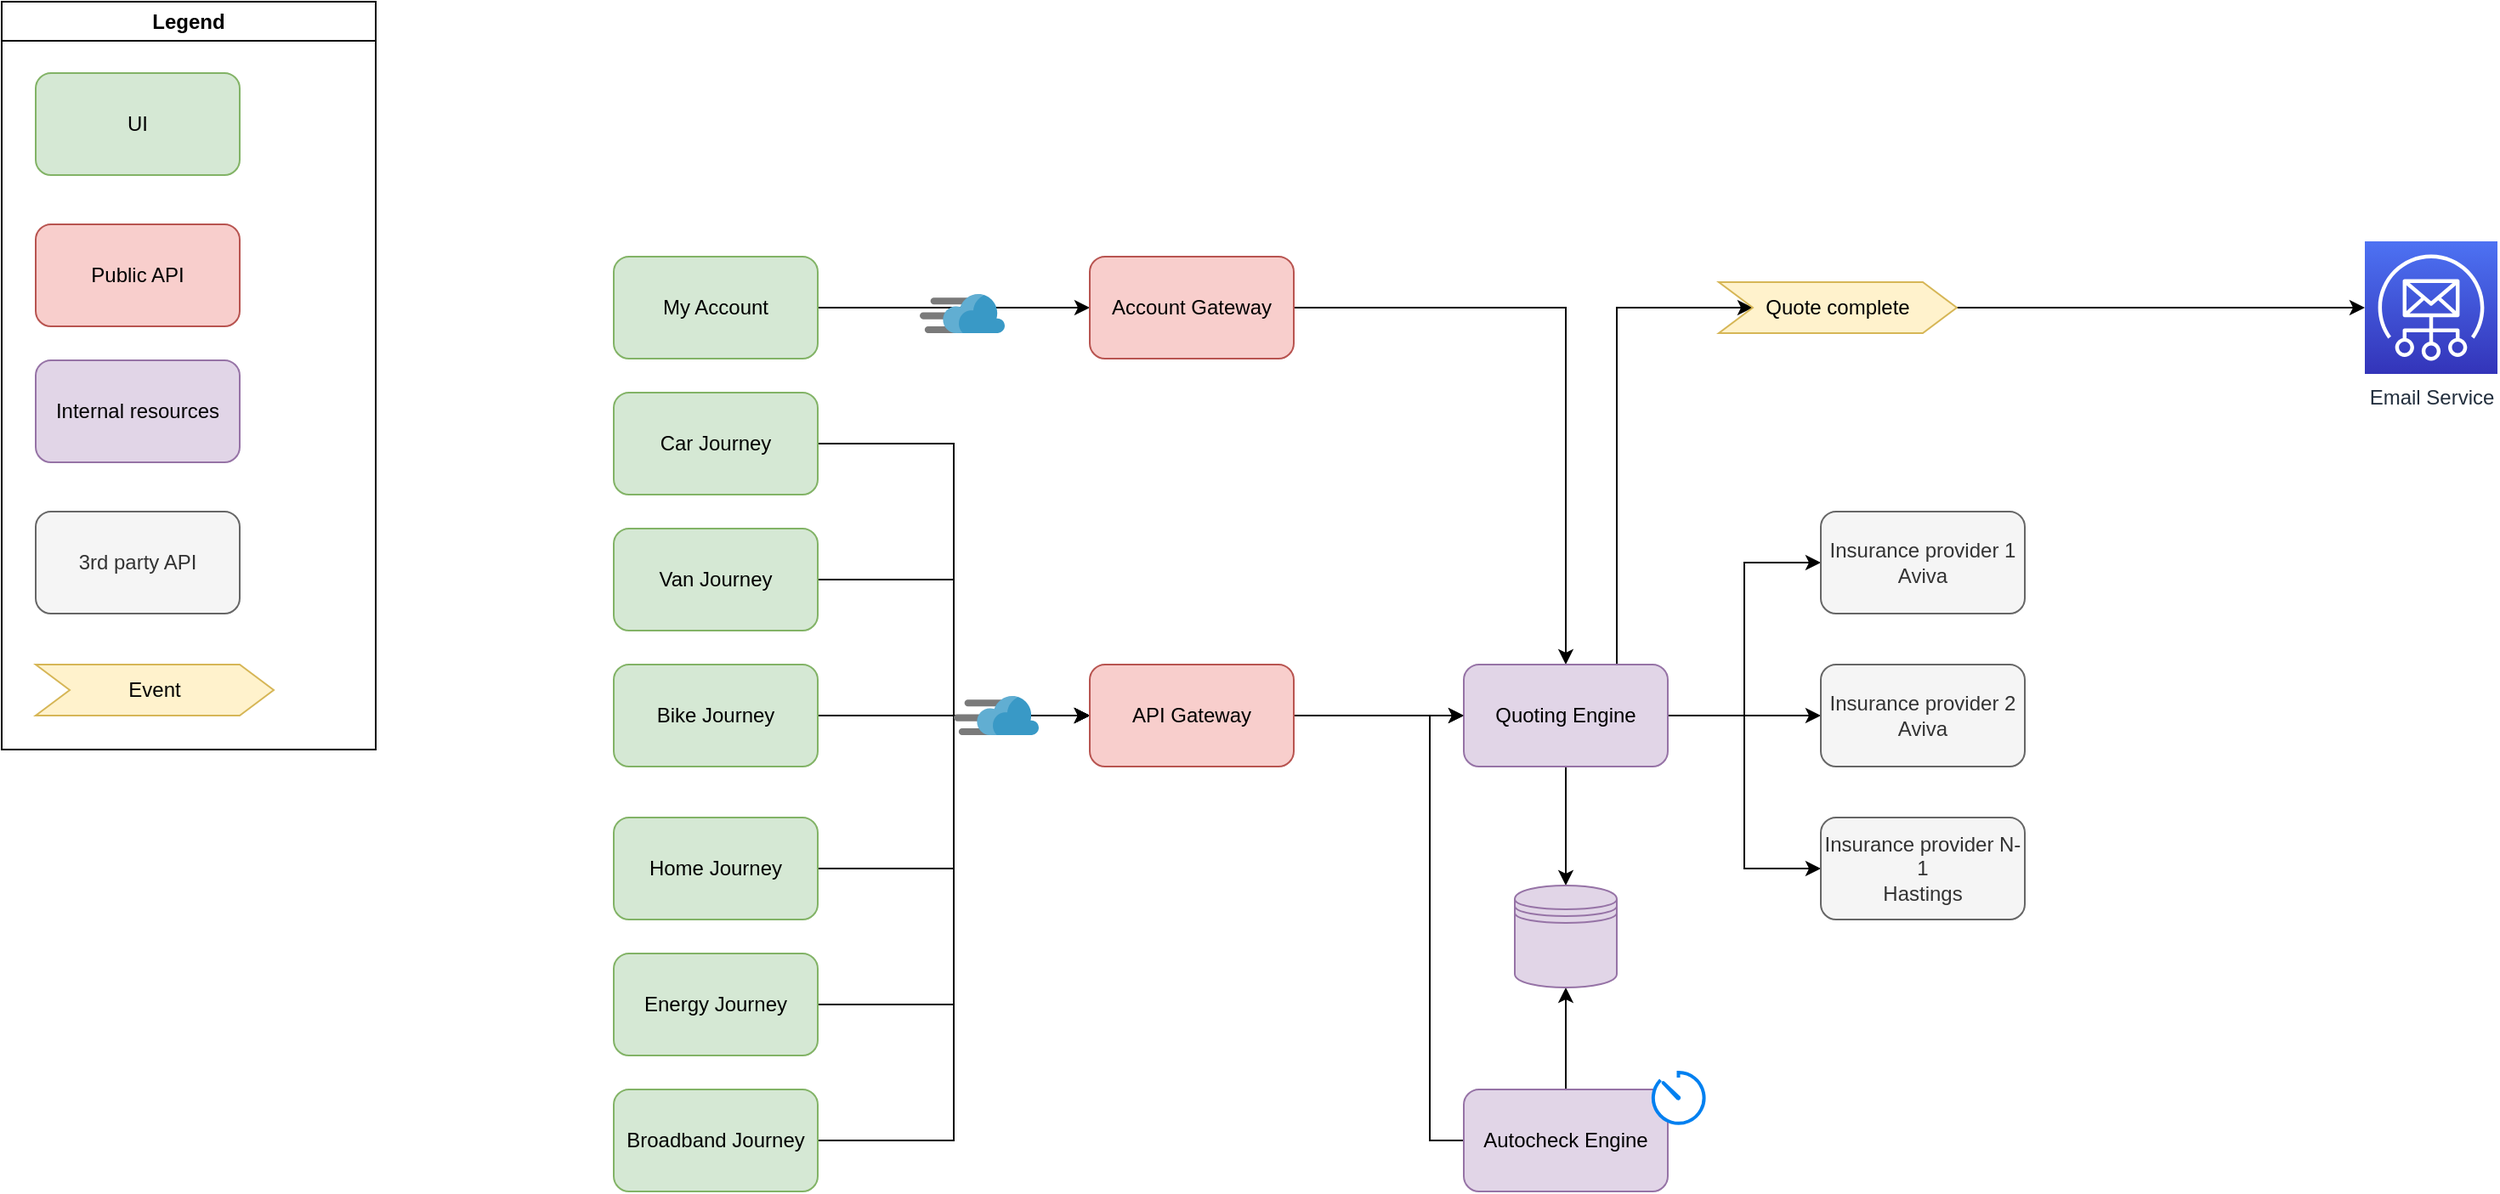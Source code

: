 <mxfile version="24.6.4" type="github">
  <diagram name="Page-1" id="pBJSGR551uP_3QfokQdc">
    <mxGraphModel dx="3022" dy="3100" grid="1" gridSize="10" guides="1" tooltips="1" connect="1" arrows="1" fold="1" page="1" pageScale="1" pageWidth="850" pageHeight="1100" math="0" shadow="0">
      <root>
        <mxCell id="0" />
        <mxCell id="1" parent="0" />
        <mxCell id="oIC1u_Lx7cEmgGmHzhLe-1" style="edgeStyle=orthogonalEdgeStyle;rounded=0;orthogonalLoop=1;jettySize=auto;html=1;" parent="1" source="oIC1u_Lx7cEmgGmHzhLe-2" target="oIC1u_Lx7cEmgGmHzhLe-18" edge="1">
          <mxGeometry relative="1" as="geometry" />
        </mxCell>
        <mxCell id="oIC1u_Lx7cEmgGmHzhLe-2" value="My Account" style="rounded=1;whiteSpace=wrap;html=1;fillColor=#d5e8d4;strokeColor=#82b366;" parent="1" vertex="1">
          <mxGeometry x="360" y="120" width="120" height="60" as="geometry" />
        </mxCell>
        <mxCell id="oIC1u_Lx7cEmgGmHzhLe-3" style="edgeStyle=orthogonalEdgeStyle;rounded=0;orthogonalLoop=1;jettySize=auto;html=1;entryX=0;entryY=0.5;entryDx=0;entryDy=0;" parent="1" source="oIC1u_Lx7cEmgGmHzhLe-4" target="oIC1u_Lx7cEmgGmHzhLe-16" edge="1">
          <mxGeometry relative="1" as="geometry" />
        </mxCell>
        <mxCell id="oIC1u_Lx7cEmgGmHzhLe-4" value="Car Journey" style="rounded=1;whiteSpace=wrap;html=1;fillColor=#d5e8d4;strokeColor=#82b366;" parent="1" vertex="1">
          <mxGeometry x="360" y="200" width="120" height="60" as="geometry" />
        </mxCell>
        <mxCell id="oIC1u_Lx7cEmgGmHzhLe-5" style="edgeStyle=orthogonalEdgeStyle;rounded=0;orthogonalLoop=1;jettySize=auto;html=1;entryX=0;entryY=0.5;entryDx=0;entryDy=0;" parent="1" source="oIC1u_Lx7cEmgGmHzhLe-6" target="oIC1u_Lx7cEmgGmHzhLe-16" edge="1">
          <mxGeometry relative="1" as="geometry" />
        </mxCell>
        <mxCell id="oIC1u_Lx7cEmgGmHzhLe-6" value="Van Journey" style="rounded=1;whiteSpace=wrap;html=1;fillColor=#d5e8d4;strokeColor=#82b366;" parent="1" vertex="1">
          <mxGeometry x="360" y="280" width="120" height="60" as="geometry" />
        </mxCell>
        <mxCell id="oIC1u_Lx7cEmgGmHzhLe-7" style="edgeStyle=orthogonalEdgeStyle;rounded=0;orthogonalLoop=1;jettySize=auto;html=1;" parent="1" source="oIC1u_Lx7cEmgGmHzhLe-8" edge="1">
          <mxGeometry relative="1" as="geometry">
            <mxPoint x="640" y="390" as="targetPoint" />
          </mxGeometry>
        </mxCell>
        <mxCell id="oIC1u_Lx7cEmgGmHzhLe-8" value="Bike Journey" style="rounded=1;whiteSpace=wrap;html=1;fillColor=#d5e8d4;strokeColor=#82b366;" parent="1" vertex="1">
          <mxGeometry x="360" y="360" width="120" height="60" as="geometry" />
        </mxCell>
        <mxCell id="oIC1u_Lx7cEmgGmHzhLe-9" style="edgeStyle=orthogonalEdgeStyle;rounded=0;orthogonalLoop=1;jettySize=auto;html=1;entryX=0;entryY=0.5;entryDx=0;entryDy=0;" parent="1" source="oIC1u_Lx7cEmgGmHzhLe-10" target="oIC1u_Lx7cEmgGmHzhLe-16" edge="1">
          <mxGeometry relative="1" as="geometry" />
        </mxCell>
        <mxCell id="oIC1u_Lx7cEmgGmHzhLe-10" value="Home Journey" style="rounded=1;whiteSpace=wrap;html=1;fillColor=#d5e8d4;strokeColor=#82b366;" parent="1" vertex="1">
          <mxGeometry x="360" y="450" width="120" height="60" as="geometry" />
        </mxCell>
        <mxCell id="oIC1u_Lx7cEmgGmHzhLe-11" style="edgeStyle=orthogonalEdgeStyle;rounded=0;orthogonalLoop=1;jettySize=auto;html=1;entryX=0;entryY=0.5;entryDx=0;entryDy=0;" parent="1" source="oIC1u_Lx7cEmgGmHzhLe-12" target="oIC1u_Lx7cEmgGmHzhLe-16" edge="1">
          <mxGeometry relative="1" as="geometry" />
        </mxCell>
        <mxCell id="oIC1u_Lx7cEmgGmHzhLe-12" value="Energy Journey" style="rounded=1;whiteSpace=wrap;html=1;fillColor=#d5e8d4;strokeColor=#82b366;" parent="1" vertex="1">
          <mxGeometry x="360" y="530" width="120" height="60" as="geometry" />
        </mxCell>
        <mxCell id="oIC1u_Lx7cEmgGmHzhLe-13" style="edgeStyle=orthogonalEdgeStyle;rounded=0;orthogonalLoop=1;jettySize=auto;html=1;entryX=0;entryY=0.5;entryDx=0;entryDy=0;" parent="1" source="oIC1u_Lx7cEmgGmHzhLe-14" target="oIC1u_Lx7cEmgGmHzhLe-16" edge="1">
          <mxGeometry relative="1" as="geometry" />
        </mxCell>
        <mxCell id="oIC1u_Lx7cEmgGmHzhLe-14" value="Broadband Journey" style="rounded=1;whiteSpace=wrap;html=1;fillColor=#d5e8d4;strokeColor=#82b366;" parent="1" vertex="1">
          <mxGeometry x="360" y="610" width="120" height="60" as="geometry" />
        </mxCell>
        <mxCell id="oIC1u_Lx7cEmgGmHzhLe-15" style="edgeStyle=orthogonalEdgeStyle;rounded=0;orthogonalLoop=1;jettySize=auto;html=1;" parent="1" source="oIC1u_Lx7cEmgGmHzhLe-16" target="oIC1u_Lx7cEmgGmHzhLe-24" edge="1">
          <mxGeometry relative="1" as="geometry" />
        </mxCell>
        <mxCell id="oIC1u_Lx7cEmgGmHzhLe-16" value="API Gateway" style="rounded=1;whiteSpace=wrap;html=1;fillColor=#f8cecc;strokeColor=#b85450;" parent="1" vertex="1">
          <mxGeometry x="640" y="360" width="120" height="60" as="geometry" />
        </mxCell>
        <mxCell id="oIC1u_Lx7cEmgGmHzhLe-17" style="edgeStyle=orthogonalEdgeStyle;rounded=0;orthogonalLoop=1;jettySize=auto;html=1;" parent="1" source="oIC1u_Lx7cEmgGmHzhLe-18" target="oIC1u_Lx7cEmgGmHzhLe-24" edge="1">
          <mxGeometry relative="1" as="geometry" />
        </mxCell>
        <mxCell id="oIC1u_Lx7cEmgGmHzhLe-18" value="Account Gateway" style="rounded=1;whiteSpace=wrap;html=1;fillColor=#f8cecc;strokeColor=#b85450;" parent="1" vertex="1">
          <mxGeometry x="640" y="120" width="120" height="60" as="geometry" />
        </mxCell>
        <mxCell id="oIC1u_Lx7cEmgGmHzhLe-19" style="edgeStyle=orthogonalEdgeStyle;rounded=0;orthogonalLoop=1;jettySize=auto;html=1;entryX=0.5;entryY=0;entryDx=0;entryDy=0;" parent="1" source="oIC1u_Lx7cEmgGmHzhLe-24" target="oIC1u_Lx7cEmgGmHzhLe-42" edge="1">
          <mxGeometry relative="1" as="geometry" />
        </mxCell>
        <mxCell id="oIC1u_Lx7cEmgGmHzhLe-20" style="edgeStyle=orthogonalEdgeStyle;rounded=0;orthogonalLoop=1;jettySize=auto;html=1;entryX=0;entryY=0.5;entryDx=0;entryDy=0;" parent="1" source="oIC1u_Lx7cEmgGmHzhLe-24" target="oIC1u_Lx7cEmgGmHzhLe-29" edge="1">
          <mxGeometry relative="1" as="geometry" />
        </mxCell>
        <mxCell id="oIC1u_Lx7cEmgGmHzhLe-21" style="edgeStyle=orthogonalEdgeStyle;rounded=0;orthogonalLoop=1;jettySize=auto;html=1;exitX=1;exitY=0.5;exitDx=0;exitDy=0;entryX=0;entryY=0.5;entryDx=0;entryDy=0;" parent="1" source="oIC1u_Lx7cEmgGmHzhLe-24" target="oIC1u_Lx7cEmgGmHzhLe-28" edge="1">
          <mxGeometry relative="1" as="geometry" />
        </mxCell>
        <mxCell id="oIC1u_Lx7cEmgGmHzhLe-22" style="edgeStyle=orthogonalEdgeStyle;rounded=0;orthogonalLoop=1;jettySize=auto;html=1;exitX=1;exitY=0.5;exitDx=0;exitDy=0;entryX=0;entryY=0.5;entryDx=0;entryDy=0;" parent="1" source="oIC1u_Lx7cEmgGmHzhLe-24" target="oIC1u_Lx7cEmgGmHzhLe-30" edge="1">
          <mxGeometry relative="1" as="geometry" />
        </mxCell>
        <mxCell id="oIC1u_Lx7cEmgGmHzhLe-23" style="edgeStyle=orthogonalEdgeStyle;rounded=0;orthogonalLoop=1;jettySize=auto;html=1;exitX=0.75;exitY=0;exitDx=0;exitDy=0;entryX=0;entryY=0.5;entryDx=0;entryDy=0;" parent="1" source="oIC1u_Lx7cEmgGmHzhLe-24" target="oIC1u_Lx7cEmgGmHzhLe-32" edge="1">
          <mxGeometry relative="1" as="geometry">
            <Array as="points">
              <mxPoint x="950" y="150" />
            </Array>
          </mxGeometry>
        </mxCell>
        <mxCell id="oIC1u_Lx7cEmgGmHzhLe-24" value="Quoting Engine" style="rounded=1;whiteSpace=wrap;html=1;fillColor=#e1d5e7;strokeColor=#9673a6;" parent="1" vertex="1">
          <mxGeometry x="860" y="360" width="120" height="60" as="geometry" />
        </mxCell>
        <mxCell id="oIC1u_Lx7cEmgGmHzhLe-25" style="edgeStyle=orthogonalEdgeStyle;rounded=0;orthogonalLoop=1;jettySize=auto;html=1;entryX=0.5;entryY=1;entryDx=0;entryDy=0;" parent="1" source="oIC1u_Lx7cEmgGmHzhLe-27" target="oIC1u_Lx7cEmgGmHzhLe-42" edge="1">
          <mxGeometry relative="1" as="geometry" />
        </mxCell>
        <mxCell id="oIC1u_Lx7cEmgGmHzhLe-26" style="edgeStyle=orthogonalEdgeStyle;rounded=0;orthogonalLoop=1;jettySize=auto;html=1;entryX=0;entryY=0.5;entryDx=0;entryDy=0;" parent="1" source="oIC1u_Lx7cEmgGmHzhLe-27" target="oIC1u_Lx7cEmgGmHzhLe-24" edge="1">
          <mxGeometry relative="1" as="geometry">
            <Array as="points">
              <mxPoint x="840" y="640" />
              <mxPoint x="840" y="390" />
            </Array>
          </mxGeometry>
        </mxCell>
        <mxCell id="oIC1u_Lx7cEmgGmHzhLe-27" value="Autocheck Engine" style="rounded=1;whiteSpace=wrap;html=1;fillColor=#e1d5e7;strokeColor=#9673a6;" parent="1" vertex="1">
          <mxGeometry x="860" y="610" width="120" height="60" as="geometry" />
        </mxCell>
        <mxCell id="oIC1u_Lx7cEmgGmHzhLe-28" value="&lt;div&gt;Insurance provider 2&lt;br&gt;&lt;/div&gt;&lt;div&gt;Aviva&lt;br&gt;&lt;/div&gt;" style="rounded=1;whiteSpace=wrap;html=1;fillColor=#f5f5f5;strokeColor=#666666;fontColor=#333333;" parent="1" vertex="1">
          <mxGeometry x="1070" y="360" width="120" height="60" as="geometry" />
        </mxCell>
        <mxCell id="oIC1u_Lx7cEmgGmHzhLe-29" value="&lt;div&gt;Insurance provider 1&lt;/div&gt;&lt;div&gt;Aviva&lt;br&gt;&lt;/div&gt;" style="rounded=1;whiteSpace=wrap;html=1;fillColor=#f5f5f5;strokeColor=#666666;fontColor=#333333;" parent="1" vertex="1">
          <mxGeometry x="1070" y="270" width="120" height="60" as="geometry" />
        </mxCell>
        <mxCell id="oIC1u_Lx7cEmgGmHzhLe-30" value="&lt;div&gt;Insurance provider N-1&lt;br&gt;&lt;/div&gt;&lt;div&gt;Hastings&lt;br&gt;&lt;/div&gt;" style="rounded=1;whiteSpace=wrap;html=1;fillColor=#f5f5f5;strokeColor=#666666;fontColor=#333333;" parent="1" vertex="1">
          <mxGeometry x="1070" y="450" width="120" height="60" as="geometry" />
        </mxCell>
        <mxCell id="oIC1u_Lx7cEmgGmHzhLe-31" style="edgeStyle=orthogonalEdgeStyle;rounded=0;orthogonalLoop=1;jettySize=auto;html=1;exitX=1;exitY=0.5;exitDx=0;exitDy=0;" parent="1" source="oIC1u_Lx7cEmgGmHzhLe-32" target="oIC1u_Lx7cEmgGmHzhLe-33" edge="1">
          <mxGeometry relative="1" as="geometry" />
        </mxCell>
        <mxCell id="oIC1u_Lx7cEmgGmHzhLe-32" value="Quote complete" style="shape=step;perimeter=stepPerimeter;whiteSpace=wrap;html=1;fixedSize=1;fillColor=#fff2cc;strokeColor=#d6b656;" parent="1" vertex="1">
          <mxGeometry x="1010" y="135" width="140" height="30" as="geometry" />
        </mxCell>
        <mxCell id="oIC1u_Lx7cEmgGmHzhLe-33" value="Email Service" style="sketch=0;points=[[0,0,0],[0.25,0,0],[0.5,0,0],[0.75,0,0],[1,0,0],[0,1,0],[0.25,1,0],[0.5,1,0],[0.75,1,0],[1,1,0],[0,0.25,0],[0,0.5,0],[0,0.75,0],[1,0.25,0],[1,0.5,0],[1,0.75,0]];outlineConnect=0;fontColor=#232F3E;gradientColor=#4D72F3;gradientDirection=north;fillColor=#3334B9;strokeColor=#ffffff;dashed=0;verticalLabelPosition=bottom;verticalAlign=top;align=center;html=1;fontSize=12;fontStyle=0;aspect=fixed;shape=mxgraph.aws4.resourceIcon;resIcon=mxgraph.aws4.simple_email_service;" parent="1" vertex="1">
          <mxGeometry x="1390" y="111" width="78" height="78" as="geometry" />
        </mxCell>
        <mxCell id="oIC1u_Lx7cEmgGmHzhLe-34" value="UI" style="rounded=1;whiteSpace=wrap;html=1;fillColor=#d5e8d4;strokeColor=#82b366;" parent="1" vertex="1">
          <mxGeometry x="20" y="12" width="120" height="60" as="geometry" />
        </mxCell>
        <mxCell id="oIC1u_Lx7cEmgGmHzhLe-35" value="Public API" style="rounded=1;whiteSpace=wrap;html=1;fillColor=#f8cecc;strokeColor=#b85450;" parent="1" vertex="1">
          <mxGeometry x="20" y="101" width="120" height="60" as="geometry" />
        </mxCell>
        <mxCell id="oIC1u_Lx7cEmgGmHzhLe-36" value="Internal resources" style="rounded=1;whiteSpace=wrap;html=1;fillColor=#e1d5e7;strokeColor=#9673a6;" parent="1" vertex="1">
          <mxGeometry x="20" y="181" width="120" height="60" as="geometry" />
        </mxCell>
        <mxCell id="oIC1u_Lx7cEmgGmHzhLe-37" value="3rd party API" style="rounded=1;whiteSpace=wrap;html=1;fillColor=#f5f5f5;strokeColor=#666666;fontColor=#333333;" parent="1" vertex="1">
          <mxGeometry x="20" y="270" width="120" height="60" as="geometry" />
        </mxCell>
        <mxCell id="oIC1u_Lx7cEmgGmHzhLe-38" value="Legend" style="swimlane;whiteSpace=wrap;html=1;" parent="1" vertex="1">
          <mxGeometry y="-30" width="220" height="440" as="geometry" />
        </mxCell>
        <mxCell id="oIC1u_Lx7cEmgGmHzhLe-39" value="Event" style="shape=step;perimeter=stepPerimeter;whiteSpace=wrap;html=1;fixedSize=1;fillColor=#fff2cc;strokeColor=#d6b656;" parent="oIC1u_Lx7cEmgGmHzhLe-38" vertex="1">
          <mxGeometry x="20" y="390" width="140" height="30" as="geometry" />
        </mxCell>
        <mxCell id="oIC1u_Lx7cEmgGmHzhLe-40" value="" style="image;sketch=0;aspect=fixed;html=1;points=[];align=center;fontSize=12;image=img/lib/mscae/Content_Delivery_Network.svg;" parent="1" vertex="1">
          <mxGeometry x="540" y="142" width="50" height="23" as="geometry" />
        </mxCell>
        <mxCell id="oIC1u_Lx7cEmgGmHzhLe-41" value="" style="image;sketch=0;aspect=fixed;html=1;points=[];align=center;fontSize=12;image=img/lib/mscae/Content_Delivery_Network.svg;" parent="1" vertex="1">
          <mxGeometry x="560" y="378.5" width="50" height="23" as="geometry" />
        </mxCell>
        <mxCell id="oIC1u_Lx7cEmgGmHzhLe-42" value="" style="shape=datastore;whiteSpace=wrap;html=1;fillColor=#e1d5e7;strokeColor=#9673a6;" parent="1" vertex="1">
          <mxGeometry x="890" y="490" width="60" height="60" as="geometry" />
        </mxCell>
        <mxCell id="oIC1u_Lx7cEmgGmHzhLe-43" value="" style="html=1;verticalLabelPosition=bottom;align=center;labelBackgroundColor=#ffffff;verticalAlign=top;strokeWidth=2;strokeColor=#0080F0;shadow=0;dashed=0;shape=mxgraph.ios7.icons.gauge;" parent="1" vertex="1">
          <mxGeometry x="970" y="600" width="32.4" height="31.5" as="geometry" />
        </mxCell>
      </root>
    </mxGraphModel>
  </diagram>
</mxfile>
